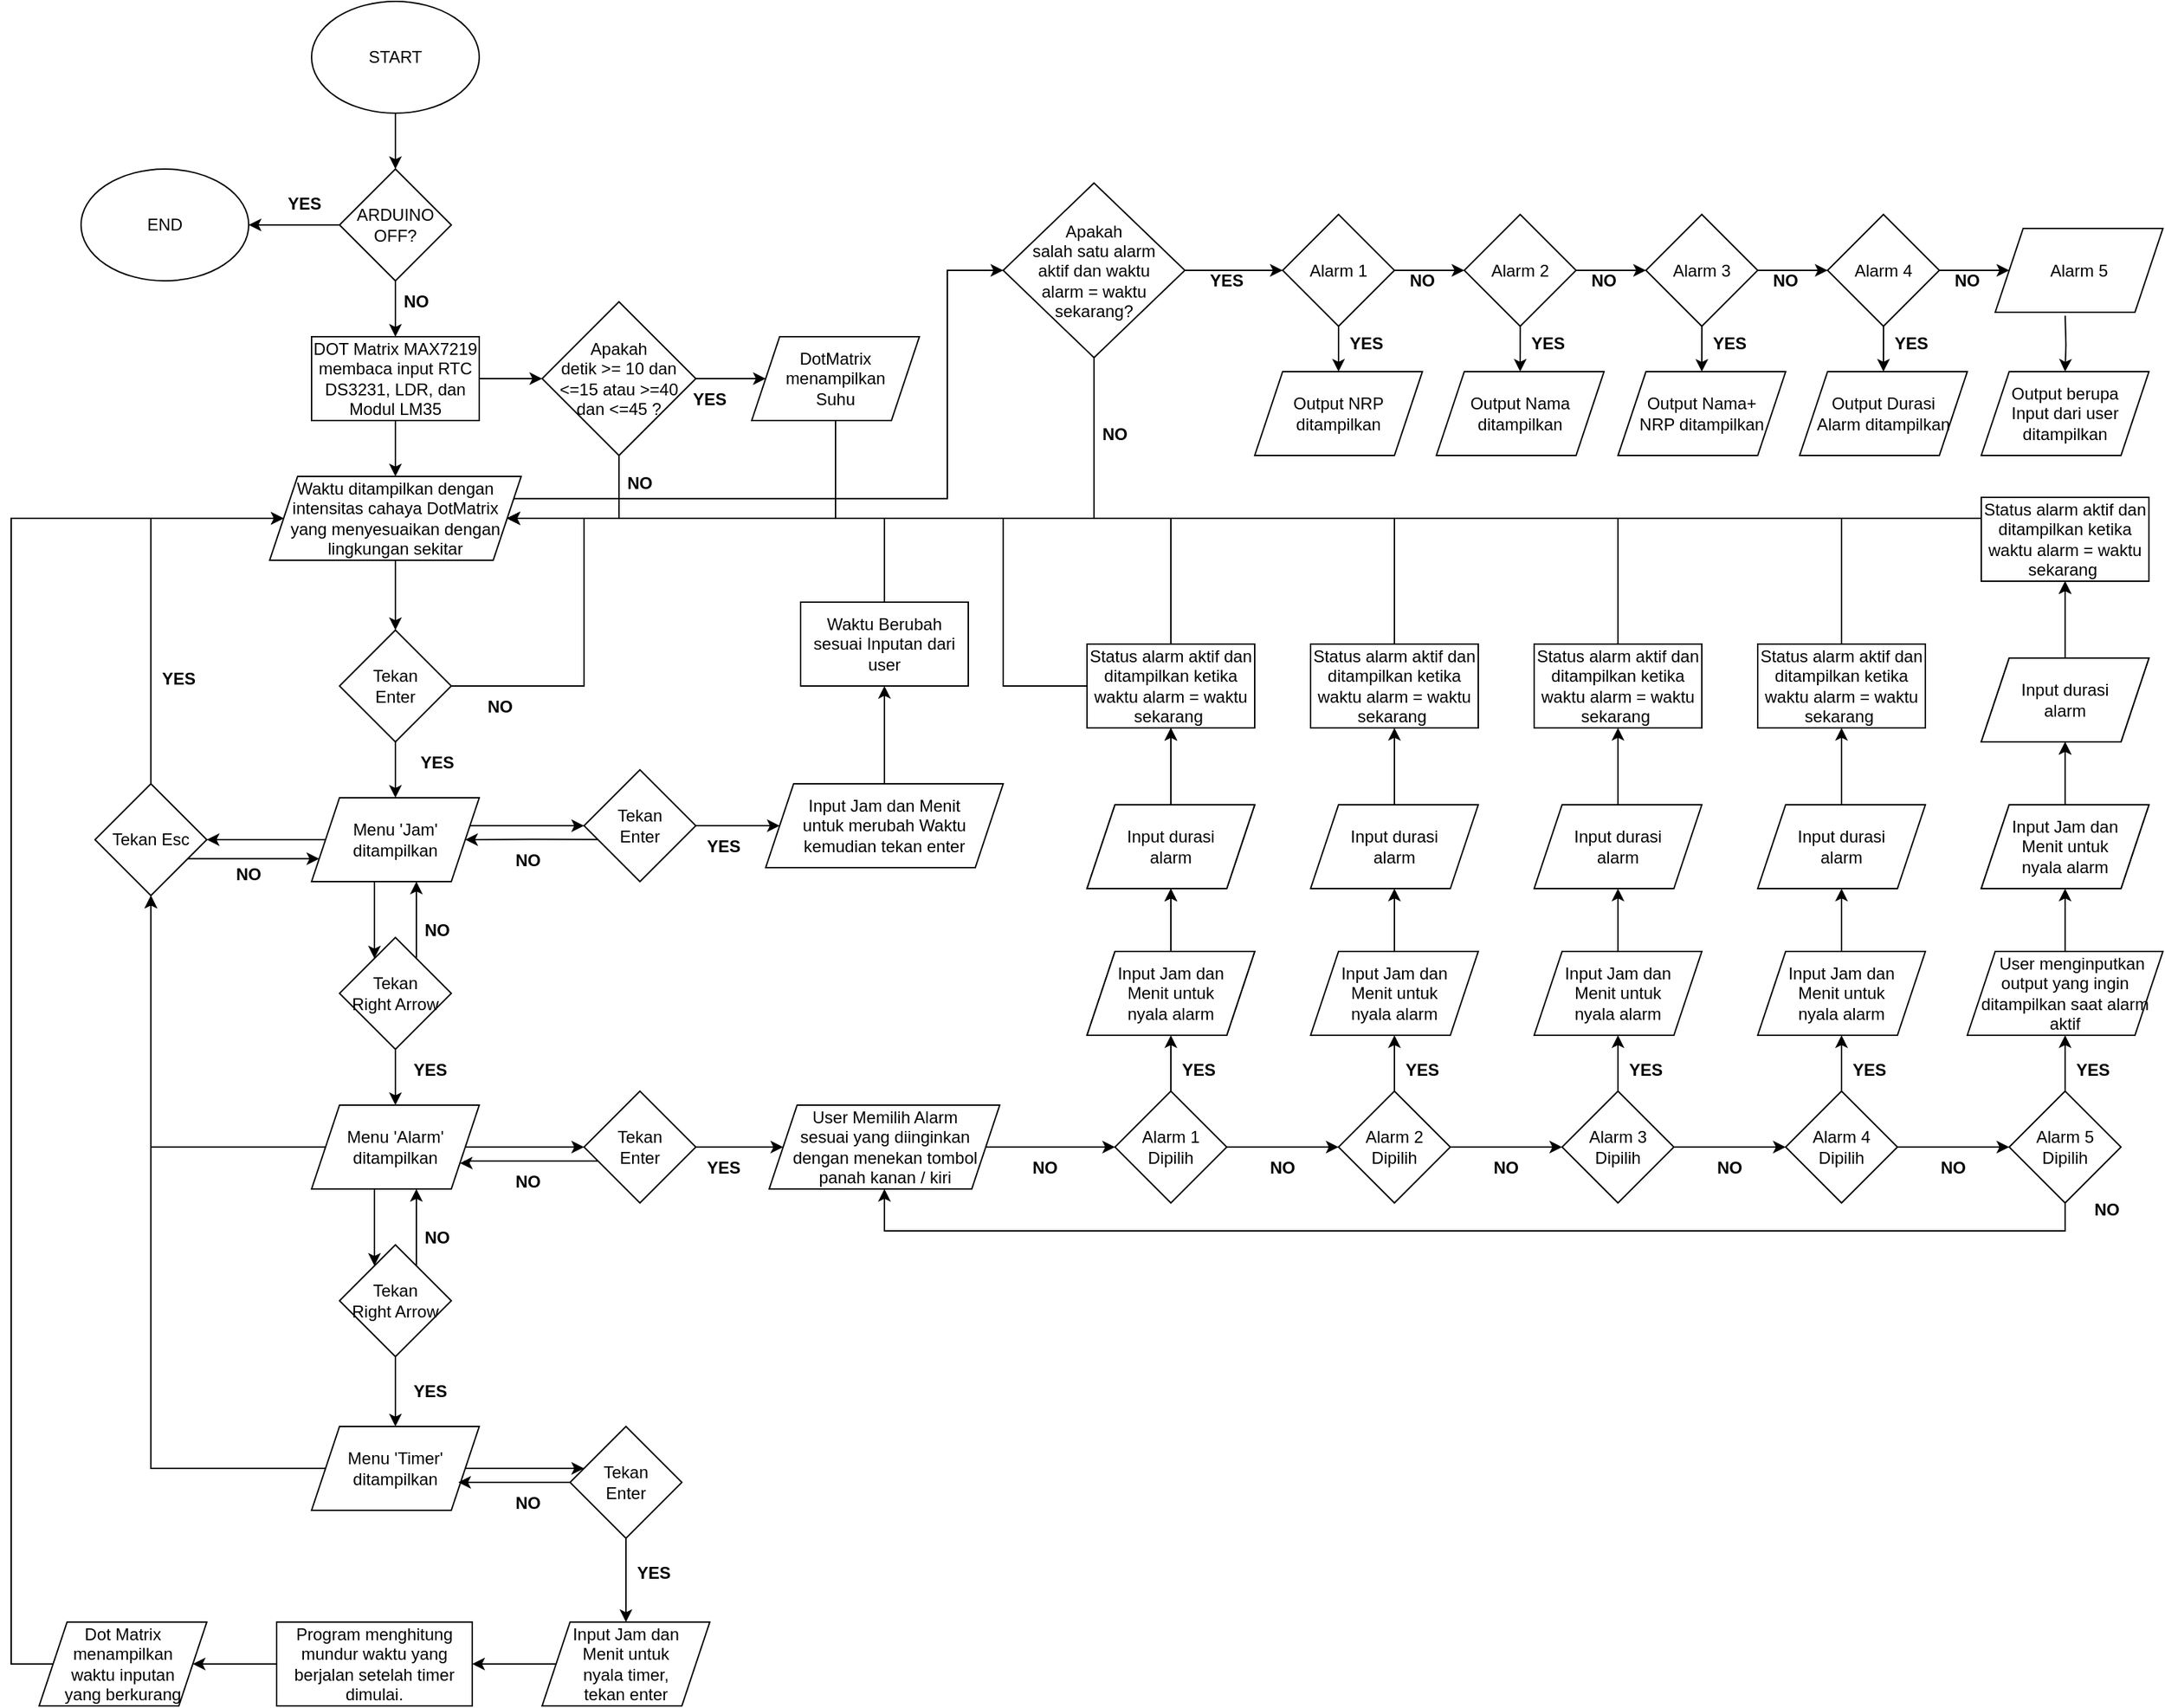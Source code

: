 <mxfile version="17.4.6" type="device"><diagram id="UJN7-KtOxO6ynalGZtd_" name="Page-1"><mxGraphModel dx="2595" dy="1223" grid="1" gridSize="10" guides="1" tooltips="1" connect="1" arrows="1" fold="1" page="1" pageScale="1" pageWidth="850" pageHeight="1100" math="0" shadow="0"><root><mxCell id="0"/><mxCell id="1" parent="0"/><mxCell id="y3eOOSuV0bd5c8UDvbtV-3" style="edgeStyle=orthogonalEdgeStyle;rounded=0;orthogonalLoop=1;jettySize=auto;html=1;" edge="1" parent="1" source="y3eOOSuV0bd5c8UDvbtV-1" target="y3eOOSuV0bd5c8UDvbtV-2"><mxGeometry relative="1" as="geometry"/></mxCell><mxCell id="y3eOOSuV0bd5c8UDvbtV-1" value="START" style="ellipse;whiteSpace=wrap;html=1;" vertex="1" parent="1"><mxGeometry x="365" y="20" width="120" height="80" as="geometry"/></mxCell><mxCell id="y3eOOSuV0bd5c8UDvbtV-5" style="edgeStyle=orthogonalEdgeStyle;rounded=0;orthogonalLoop=1;jettySize=auto;html=1;entryX=1;entryY=0.5;entryDx=0;entryDy=0;" edge="1" parent="1" source="y3eOOSuV0bd5c8UDvbtV-2" target="y3eOOSuV0bd5c8UDvbtV-4"><mxGeometry relative="1" as="geometry"/></mxCell><mxCell id="y3eOOSuV0bd5c8UDvbtV-7" style="edgeStyle=orthogonalEdgeStyle;rounded=0;orthogonalLoop=1;jettySize=auto;html=1;entryX=0.5;entryY=0;entryDx=0;entryDy=0;" edge="1" parent="1" source="y3eOOSuV0bd5c8UDvbtV-2" target="y3eOOSuV0bd5c8UDvbtV-6"><mxGeometry relative="1" as="geometry"/></mxCell><mxCell id="y3eOOSuV0bd5c8UDvbtV-2" value="ARDUINO OFF?" style="rhombus;whiteSpace=wrap;html=1;" vertex="1" parent="1"><mxGeometry x="385" y="140" width="80" height="80" as="geometry"/></mxCell><mxCell id="y3eOOSuV0bd5c8UDvbtV-4" value="END&lt;br&gt;" style="ellipse;whiteSpace=wrap;html=1;" vertex="1" parent="1"><mxGeometry x="200" y="140" width="120" height="80" as="geometry"/></mxCell><mxCell id="y3eOOSuV0bd5c8UDvbtV-12" style="edgeStyle=orthogonalEdgeStyle;rounded=0;orthogonalLoop=1;jettySize=auto;html=1;entryX=0.5;entryY=0;entryDx=0;entryDy=0;" edge="1" parent="1" source="y3eOOSuV0bd5c8UDvbtV-6" target="y3eOOSuV0bd5c8UDvbtV-11"><mxGeometry relative="1" as="geometry"/></mxCell><mxCell id="y3eOOSuV0bd5c8UDvbtV-204" style="edgeStyle=orthogonalEdgeStyle;rounded=0;orthogonalLoop=1;jettySize=auto;html=1;entryX=0;entryY=0.5;entryDx=0;entryDy=0;" edge="1" parent="1" source="y3eOOSuV0bd5c8UDvbtV-6" target="y3eOOSuV0bd5c8UDvbtV-203"><mxGeometry relative="1" as="geometry"/></mxCell><mxCell id="y3eOOSuV0bd5c8UDvbtV-6" value="DOT Matrix MAX7219 membaca input RTC DS3231, LDR, dan Modul LM35" style="rounded=0;whiteSpace=wrap;html=1;" vertex="1" parent="1"><mxGeometry x="365" y="260" width="120" height="60" as="geometry"/></mxCell><mxCell id="y3eOOSuV0bd5c8UDvbtV-8" value="&lt;b&gt;YES&lt;/b&gt;" style="text;html=1;strokeColor=none;fillColor=none;align=center;verticalAlign=middle;whiteSpace=wrap;rounded=0;" vertex="1" parent="1"><mxGeometry x="330" y="150" width="60" height="30" as="geometry"/></mxCell><mxCell id="y3eOOSuV0bd5c8UDvbtV-9" value="&lt;b&gt;NO&lt;/b&gt;" style="text;html=1;strokeColor=none;fillColor=none;align=center;verticalAlign=middle;whiteSpace=wrap;rounded=0;" vertex="1" parent="1"><mxGeometry x="410" y="220" width="60" height="30" as="geometry"/></mxCell><mxCell id="y3eOOSuV0bd5c8UDvbtV-14" style="edgeStyle=orthogonalEdgeStyle;rounded=0;orthogonalLoop=1;jettySize=auto;html=1;" edge="1" parent="1" source="y3eOOSuV0bd5c8UDvbtV-11" target="y3eOOSuV0bd5c8UDvbtV-13"><mxGeometry relative="1" as="geometry"/></mxCell><mxCell id="y3eOOSuV0bd5c8UDvbtV-268" style="edgeStyle=orthogonalEdgeStyle;rounded=0;orthogonalLoop=1;jettySize=auto;html=1;exitX=1;exitY=0.25;exitDx=0;exitDy=0;entryX=0;entryY=0.5;entryDx=0;entryDy=0;" edge="1" parent="1" source="y3eOOSuV0bd5c8UDvbtV-11" target="y3eOOSuV0bd5c8UDvbtV-256"><mxGeometry relative="1" as="geometry"><Array as="points"><mxPoint x="820" y="376"/><mxPoint x="820" y="212"/></Array></mxGeometry></mxCell><mxCell id="y3eOOSuV0bd5c8UDvbtV-11" value="Waktu ditampilkan dengan intensitas cahaya DotMatrix &lt;br&gt;yang menyesuaikan dengan lingkungan sekitar" style="shape=parallelogram;perimeter=parallelogramPerimeter;whiteSpace=wrap;html=1;fixedSize=1;size=20;" vertex="1" parent="1"><mxGeometry x="335" y="360" width="180" height="60" as="geometry"/></mxCell><mxCell id="y3eOOSuV0bd5c8UDvbtV-19" style="edgeStyle=orthogonalEdgeStyle;rounded=0;orthogonalLoop=1;jettySize=auto;html=1;entryX=0.5;entryY=0;entryDx=0;entryDy=0;" edge="1" parent="1" source="y3eOOSuV0bd5c8UDvbtV-13" target="y3eOOSuV0bd5c8UDvbtV-18"><mxGeometry relative="1" as="geometry"/></mxCell><mxCell id="y3eOOSuV0bd5c8UDvbtV-108" style="edgeStyle=orthogonalEdgeStyle;rounded=0;orthogonalLoop=1;jettySize=auto;html=1;entryX=1;entryY=0.5;entryDx=0;entryDy=0;" edge="1" parent="1" source="y3eOOSuV0bd5c8UDvbtV-13" target="y3eOOSuV0bd5c8UDvbtV-11"><mxGeometry relative="1" as="geometry"><Array as="points"><mxPoint x="560" y="510"/><mxPoint x="560" y="390"/></Array></mxGeometry></mxCell><mxCell id="y3eOOSuV0bd5c8UDvbtV-13" value="Tekan&lt;br&gt;Enter" style="rhombus;whiteSpace=wrap;html=1;" vertex="1" parent="1"><mxGeometry x="385" y="470" width="80" height="80" as="geometry"/></mxCell><mxCell id="y3eOOSuV0bd5c8UDvbtV-17" value="&lt;b&gt;NO&lt;/b&gt;" style="text;html=1;strokeColor=none;fillColor=none;align=center;verticalAlign=middle;whiteSpace=wrap;rounded=0;" vertex="1" parent="1"><mxGeometry x="470" y="510" width="60" height="30" as="geometry"/></mxCell><mxCell id="y3eOOSuV0bd5c8UDvbtV-31" style="edgeStyle=orthogonalEdgeStyle;rounded=0;orthogonalLoop=1;jettySize=auto;html=1;entryX=1;entryY=0.5;entryDx=0;entryDy=0;" edge="1" parent="1" source="y3eOOSuV0bd5c8UDvbtV-18"><mxGeometry relative="1" as="geometry"><mxPoint x="290" y="620" as="targetPoint"/></mxGeometry></mxCell><mxCell id="y3eOOSuV0bd5c8UDvbtV-36" style="edgeStyle=orthogonalEdgeStyle;rounded=0;orthogonalLoop=1;jettySize=auto;html=1;" edge="1" parent="1" source="y3eOOSuV0bd5c8UDvbtV-18" target="y3eOOSuV0bd5c8UDvbtV-35"><mxGeometry relative="1" as="geometry"><Array as="points"><mxPoint x="410" y="660"/><mxPoint x="410" y="660"/></Array></mxGeometry></mxCell><mxCell id="y3eOOSuV0bd5c8UDvbtV-67" style="edgeStyle=orthogonalEdgeStyle;rounded=0;orthogonalLoop=1;jettySize=auto;html=1;entryX=0;entryY=0.5;entryDx=0;entryDy=0;" edge="1" parent="1" source="y3eOOSuV0bd5c8UDvbtV-18" target="y3eOOSuV0bd5c8UDvbtV-80"><mxGeometry relative="1" as="geometry"><mxPoint x="567.6" y="610.16" as="targetPoint"/><Array as="points"><mxPoint x="490" y="610"/><mxPoint x="490" y="610"/></Array></mxGeometry></mxCell><mxCell id="y3eOOSuV0bd5c8UDvbtV-18" value="Menu 'Jam' ditampilkan" style="shape=parallelogram;perimeter=parallelogramPerimeter;whiteSpace=wrap;html=1;fixedSize=1;" vertex="1" parent="1"><mxGeometry x="365" y="590" width="120" height="60" as="geometry"/></mxCell><mxCell id="y3eOOSuV0bd5c8UDvbtV-20" value="&lt;b&gt;YES&lt;/b&gt;" style="text;html=1;strokeColor=none;fillColor=none;align=center;verticalAlign=middle;whiteSpace=wrap;rounded=0;" vertex="1" parent="1"><mxGeometry x="425" y="550" width="60" height="30" as="geometry"/></mxCell><mxCell id="y3eOOSuV0bd5c8UDvbtV-48" style="edgeStyle=orthogonalEdgeStyle;rounded=0;orthogonalLoop=1;jettySize=auto;html=1;exitX=1;exitY=1;exitDx=0;exitDy=0;entryX=0;entryY=0.75;entryDx=0;entryDy=0;" edge="1" parent="1" target="y3eOOSuV0bd5c8UDvbtV-18"><mxGeometry relative="1" as="geometry"><mxPoint x="270" y="640" as="sourcePoint"/><Array as="points"><mxPoint x="270" y="634"/></Array></mxGeometry></mxCell><mxCell id="y3eOOSuV0bd5c8UDvbtV-46" style="edgeStyle=orthogonalEdgeStyle;rounded=0;orthogonalLoop=1;jettySize=auto;html=1;entryX=0.5;entryY=0;entryDx=0;entryDy=0;" edge="1" parent="1" source="y3eOOSuV0bd5c8UDvbtV-35" target="y3eOOSuV0bd5c8UDvbtV-44"><mxGeometry relative="1" as="geometry"/></mxCell><mxCell id="y3eOOSuV0bd5c8UDvbtV-52" style="edgeStyle=orthogonalEdgeStyle;rounded=0;orthogonalLoop=1;jettySize=auto;html=1;" edge="1" parent="1" source="y3eOOSuV0bd5c8UDvbtV-35"><mxGeometry relative="1" as="geometry"><mxPoint x="440" y="650" as="targetPoint"/><Array as="points"><mxPoint x="440" y="650"/></Array></mxGeometry></mxCell><mxCell id="y3eOOSuV0bd5c8UDvbtV-35" value="Tekan&lt;br&gt;Right Arrow" style="rhombus;whiteSpace=wrap;html=1;" vertex="1" parent="1"><mxGeometry x="385" y="690" width="80" height="80" as="geometry"/></mxCell><mxCell id="y3eOOSuV0bd5c8UDvbtV-43" style="edgeStyle=orthogonalEdgeStyle;rounded=0;orthogonalLoop=1;jettySize=auto;html=1;" edge="1" parent="1" source="y3eOOSuV0bd5c8UDvbtV-44" target="y3eOOSuV0bd5c8UDvbtV-45"><mxGeometry relative="1" as="geometry"><Array as="points"><mxPoint x="410" y="890"/><mxPoint x="410" y="890"/></Array></mxGeometry></mxCell><mxCell id="y3eOOSuV0bd5c8UDvbtV-88" style="edgeStyle=orthogonalEdgeStyle;rounded=0;orthogonalLoop=1;jettySize=auto;html=1;entryX=0.5;entryY=1;entryDx=0;entryDy=0;" edge="1" parent="1" source="y3eOOSuV0bd5c8UDvbtV-44" target="y3eOOSuV0bd5c8UDvbtV-79"><mxGeometry relative="1" as="geometry"/></mxCell><mxCell id="y3eOOSuV0bd5c8UDvbtV-91" style="edgeStyle=orthogonalEdgeStyle;rounded=0;orthogonalLoop=1;jettySize=auto;html=1;entryX=0;entryY=0.5;entryDx=0;entryDy=0;" edge="1" parent="1" source="y3eOOSuV0bd5c8UDvbtV-44" target="y3eOOSuV0bd5c8UDvbtV-90"><mxGeometry relative="1" as="geometry"/></mxCell><mxCell id="y3eOOSuV0bd5c8UDvbtV-44" value="Menu 'Alarm' ditampilkan" style="shape=parallelogram;perimeter=parallelogramPerimeter;whiteSpace=wrap;html=1;fixedSize=1;" vertex="1" parent="1"><mxGeometry x="365" y="810" width="120" height="60" as="geometry"/></mxCell><mxCell id="y3eOOSuV0bd5c8UDvbtV-56" style="edgeStyle=orthogonalEdgeStyle;rounded=0;orthogonalLoop=1;jettySize=auto;html=1;" edge="1" parent="1" source="y3eOOSuV0bd5c8UDvbtV-45"><mxGeometry relative="1" as="geometry"><mxPoint x="440" y="870" as="targetPoint"/><Array as="points"><mxPoint x="440" y="870"/></Array></mxGeometry></mxCell><mxCell id="y3eOOSuV0bd5c8UDvbtV-61" style="edgeStyle=orthogonalEdgeStyle;rounded=0;orthogonalLoop=1;jettySize=auto;html=1;entryX=0.5;entryY=0;entryDx=0;entryDy=0;" edge="1" parent="1" source="y3eOOSuV0bd5c8UDvbtV-45" target="y3eOOSuV0bd5c8UDvbtV-60"><mxGeometry relative="1" as="geometry"/></mxCell><mxCell id="y3eOOSuV0bd5c8UDvbtV-45" value="Tekan&lt;br&gt;Right Arrow" style="rhombus;whiteSpace=wrap;html=1;" vertex="1" parent="1"><mxGeometry x="385" y="910" width="80" height="80" as="geometry"/></mxCell><mxCell id="y3eOOSuV0bd5c8UDvbtV-49" value="&lt;b&gt;NO&lt;/b&gt;" style="text;html=1;strokeColor=none;fillColor=none;align=center;verticalAlign=middle;whiteSpace=wrap;rounded=0;" vertex="1" parent="1"><mxGeometry x="290" y="630" width="60" height="30" as="geometry"/></mxCell><mxCell id="y3eOOSuV0bd5c8UDvbtV-53" value="&lt;b&gt;NO&lt;/b&gt;" style="text;html=1;strokeColor=none;fillColor=none;align=center;verticalAlign=middle;whiteSpace=wrap;rounded=0;" vertex="1" parent="1"><mxGeometry x="425" y="670" width="60" height="30" as="geometry"/></mxCell><mxCell id="y3eOOSuV0bd5c8UDvbtV-54" value="&lt;b&gt;YES&lt;/b&gt;" style="text;html=1;strokeColor=none;fillColor=none;align=center;verticalAlign=middle;whiteSpace=wrap;rounded=0;" vertex="1" parent="1"><mxGeometry x="420" y="770" width="60" height="30" as="geometry"/></mxCell><mxCell id="y3eOOSuV0bd5c8UDvbtV-55" value="&lt;b&gt;YES&lt;/b&gt;" style="text;html=1;strokeColor=none;fillColor=none;align=center;verticalAlign=middle;whiteSpace=wrap;rounded=0;" vertex="1" parent="1"><mxGeometry x="420" y="1000" width="60" height="30" as="geometry"/></mxCell><mxCell id="y3eOOSuV0bd5c8UDvbtV-57" value="&lt;b&gt;NO&lt;/b&gt;" style="text;html=1;strokeColor=none;fillColor=none;align=center;verticalAlign=middle;whiteSpace=wrap;rounded=0;" vertex="1" parent="1"><mxGeometry x="425" y="890" width="60" height="30" as="geometry"/></mxCell><mxCell id="y3eOOSuV0bd5c8UDvbtV-89" style="edgeStyle=orthogonalEdgeStyle;rounded=0;orthogonalLoop=1;jettySize=auto;html=1;entryX=0.5;entryY=1;entryDx=0;entryDy=0;" edge="1" parent="1" source="y3eOOSuV0bd5c8UDvbtV-60" target="y3eOOSuV0bd5c8UDvbtV-79"><mxGeometry relative="1" as="geometry"/></mxCell><mxCell id="y3eOOSuV0bd5c8UDvbtV-98" style="edgeStyle=orthogonalEdgeStyle;rounded=0;orthogonalLoop=1;jettySize=auto;html=1;entryX=0;entryY=0.5;entryDx=0;entryDy=0;" edge="1" parent="1" source="y3eOOSuV0bd5c8UDvbtV-60"><mxGeometry relative="1" as="geometry"><mxPoint x="560" y="1070.0" as="targetPoint"/></mxGeometry></mxCell><mxCell id="y3eOOSuV0bd5c8UDvbtV-60" value="Menu 'Timer' ditampilkan" style="shape=parallelogram;perimeter=parallelogramPerimeter;whiteSpace=wrap;html=1;fixedSize=1;" vertex="1" parent="1"><mxGeometry x="365" y="1040" width="120" height="60" as="geometry"/></mxCell><mxCell id="y3eOOSuV0bd5c8UDvbtV-68" style="edgeStyle=orthogonalEdgeStyle;rounded=0;orthogonalLoop=1;jettySize=auto;html=1;entryX=1;entryY=0.5;entryDx=0;entryDy=0;exitX=0.145;exitY=0.623;exitDx=0;exitDy=0;exitPerimeter=0;" edge="1" parent="1" source="y3eOOSuV0bd5c8UDvbtV-80" target="y3eOOSuV0bd5c8UDvbtV-18"><mxGeometry relative="1" as="geometry"><mxPoint x="560" y="620" as="sourcePoint"/></mxGeometry></mxCell><mxCell id="y3eOOSuV0bd5c8UDvbtV-66" value="&lt;b&gt;YES&lt;/b&gt;" style="text;html=1;strokeColor=none;fillColor=none;align=center;verticalAlign=middle;whiteSpace=wrap;rounded=0;" vertex="1" parent="1"><mxGeometry x="630" y="610" width="60" height="30" as="geometry"/></mxCell><mxCell id="y3eOOSuV0bd5c8UDvbtV-76" value="&lt;b&gt;NO&lt;/b&gt;" style="text;html=1;strokeColor=none;fillColor=none;align=center;verticalAlign=middle;whiteSpace=wrap;rounded=0;" vertex="1" parent="1"><mxGeometry x="490" y="620" width="60" height="30" as="geometry"/></mxCell><mxCell id="y3eOOSuV0bd5c8UDvbtV-86" style="edgeStyle=orthogonalEdgeStyle;rounded=0;orthogonalLoop=1;jettySize=auto;html=1;entryX=0;entryY=0.5;entryDx=0;entryDy=0;" edge="1" parent="1" source="y3eOOSuV0bd5c8UDvbtV-79" target="y3eOOSuV0bd5c8UDvbtV-11"><mxGeometry relative="1" as="geometry"><Array as="points"><mxPoint x="250" y="390"/></Array></mxGeometry></mxCell><mxCell id="y3eOOSuV0bd5c8UDvbtV-79" value="Tekan Esc" style="rhombus;whiteSpace=wrap;html=1;" vertex="1" parent="1"><mxGeometry x="210" y="580" width="80" height="80" as="geometry"/></mxCell><mxCell id="y3eOOSuV0bd5c8UDvbtV-82" style="edgeStyle=orthogonalEdgeStyle;rounded=0;orthogonalLoop=1;jettySize=auto;html=1;entryX=0;entryY=0.5;entryDx=0;entryDy=0;" edge="1" parent="1" source="y3eOOSuV0bd5c8UDvbtV-80" target="y3eOOSuV0bd5c8UDvbtV-81"><mxGeometry relative="1" as="geometry"/></mxCell><mxCell id="y3eOOSuV0bd5c8UDvbtV-80" value="Tekan&lt;br&gt;Enter" style="rhombus;whiteSpace=wrap;html=1;" vertex="1" parent="1"><mxGeometry x="560" y="570" width="80" height="80" as="geometry"/></mxCell><mxCell id="y3eOOSuV0bd5c8UDvbtV-106" style="edgeStyle=orthogonalEdgeStyle;rounded=0;orthogonalLoop=1;jettySize=auto;html=1;entryX=0.5;entryY=1;entryDx=0;entryDy=0;" edge="1" parent="1" source="y3eOOSuV0bd5c8UDvbtV-81" target="y3eOOSuV0bd5c8UDvbtV-104"><mxGeometry relative="1" as="geometry"/></mxCell><mxCell id="y3eOOSuV0bd5c8UDvbtV-81" value="Input Jam dan Menit &lt;br&gt;untuk merubah Waktu kemudian tekan enter" style="shape=parallelogram;perimeter=parallelogramPerimeter;whiteSpace=wrap;html=1;fixedSize=1;" vertex="1" parent="1"><mxGeometry x="690" y="580" width="170" height="60" as="geometry"/></mxCell><mxCell id="y3eOOSuV0bd5c8UDvbtV-87" value="&lt;b&gt;YES&lt;/b&gt;" style="text;html=1;strokeColor=none;fillColor=none;align=center;verticalAlign=middle;whiteSpace=wrap;rounded=0;" vertex="1" parent="1"><mxGeometry x="240" y="490" width="60" height="30" as="geometry"/></mxCell><mxCell id="y3eOOSuV0bd5c8UDvbtV-92" style="edgeStyle=orthogonalEdgeStyle;rounded=0;orthogonalLoop=1;jettySize=auto;html=1;entryX=1;entryY=0.75;entryDx=0;entryDy=0;" edge="1" parent="1" source="y3eOOSuV0bd5c8UDvbtV-90" target="y3eOOSuV0bd5c8UDvbtV-44"><mxGeometry relative="1" as="geometry"><Array as="points"><mxPoint x="475" y="850"/><mxPoint x="475" y="852"/></Array></mxGeometry></mxCell><mxCell id="y3eOOSuV0bd5c8UDvbtV-101" style="edgeStyle=orthogonalEdgeStyle;rounded=0;orthogonalLoop=1;jettySize=auto;html=1;entryX=0;entryY=0.5;entryDx=0;entryDy=0;" edge="1" parent="1" source="y3eOOSuV0bd5c8UDvbtV-90" target="y3eOOSuV0bd5c8UDvbtV-100"><mxGeometry relative="1" as="geometry"/></mxCell><mxCell id="y3eOOSuV0bd5c8UDvbtV-90" value="Tekan&lt;br&gt;Enter" style="rhombus;whiteSpace=wrap;html=1;" vertex="1" parent="1"><mxGeometry x="560" y="800" width="80" height="80" as="geometry"/></mxCell><mxCell id="y3eOOSuV0bd5c8UDvbtV-93" value="&lt;b&gt;NO&lt;/b&gt;" style="text;html=1;strokeColor=none;fillColor=none;align=center;verticalAlign=middle;whiteSpace=wrap;rounded=0;" vertex="1" parent="1"><mxGeometry x="490" y="850" width="60" height="30" as="geometry"/></mxCell><mxCell id="y3eOOSuV0bd5c8UDvbtV-94" value="&lt;b&gt;NO&lt;/b&gt;" style="text;html=1;strokeColor=none;fillColor=none;align=center;verticalAlign=middle;whiteSpace=wrap;rounded=0;" vertex="1" parent="1"><mxGeometry x="490" y="1080" width="60" height="30" as="geometry"/></mxCell><mxCell id="y3eOOSuV0bd5c8UDvbtV-99" style="edgeStyle=orthogonalEdgeStyle;rounded=0;orthogonalLoop=1;jettySize=auto;html=1;" edge="1" parent="1"><mxGeometry relative="1" as="geometry"><mxPoint x="570" y="1080.0" as="sourcePoint"/><mxPoint x="470" y="1080" as="targetPoint"/><Array as="points"><mxPoint x="475" y="1080"/></Array></mxGeometry></mxCell><mxCell id="y3eOOSuV0bd5c8UDvbtV-116" style="edgeStyle=orthogonalEdgeStyle;rounded=0;orthogonalLoop=1;jettySize=auto;html=1;entryX=0;entryY=0.5;entryDx=0;entryDy=0;" edge="1" parent="1" source="y3eOOSuV0bd5c8UDvbtV-100" target="y3eOOSuV0bd5c8UDvbtV-109"><mxGeometry relative="1" as="geometry"/></mxCell><mxCell id="y3eOOSuV0bd5c8UDvbtV-100" value="User Memilih Alarm &lt;br&gt;sesuai yang diinginkan dengan menekan tombol panah kanan / kiri" style="shape=parallelogram;perimeter=parallelogramPerimeter;whiteSpace=wrap;html=1;fixedSize=1;" vertex="1" parent="1"><mxGeometry x="692.5" y="810" width="165" height="60" as="geometry"/></mxCell><mxCell id="y3eOOSuV0bd5c8UDvbtV-103" value="&lt;b&gt;YES&lt;/b&gt;" style="text;html=1;strokeColor=none;fillColor=none;align=center;verticalAlign=middle;whiteSpace=wrap;rounded=0;" vertex="1" parent="1"><mxGeometry x="630" y="840" width="60" height="30" as="geometry"/></mxCell><mxCell id="y3eOOSuV0bd5c8UDvbtV-107" style="edgeStyle=orthogonalEdgeStyle;rounded=0;orthogonalLoop=1;jettySize=auto;html=1;entryX=1;entryY=0.5;entryDx=0;entryDy=0;" edge="1" parent="1" source="y3eOOSuV0bd5c8UDvbtV-104" target="y3eOOSuV0bd5c8UDvbtV-11"><mxGeometry relative="1" as="geometry"><mxPoint x="480" y="390" as="targetPoint"/><Array as="points"><mxPoint x="775" y="390"/></Array></mxGeometry></mxCell><mxCell id="y3eOOSuV0bd5c8UDvbtV-104" value="Waktu Berubah sesuai Inputan dari user" style="rounded=0;whiteSpace=wrap;html=1;" vertex="1" parent="1"><mxGeometry x="715" y="450" width="120" height="60" as="geometry"/></mxCell><mxCell id="y3eOOSuV0bd5c8UDvbtV-117" style="edgeStyle=orthogonalEdgeStyle;rounded=0;orthogonalLoop=1;jettySize=auto;html=1;" edge="1" parent="1" source="y3eOOSuV0bd5c8UDvbtV-109" target="y3eOOSuV0bd5c8UDvbtV-112"><mxGeometry relative="1" as="geometry"/></mxCell><mxCell id="y3eOOSuV0bd5c8UDvbtV-136" style="edgeStyle=orthogonalEdgeStyle;rounded=0;orthogonalLoop=1;jettySize=auto;html=1;entryX=0.5;entryY=1;entryDx=0;entryDy=0;" edge="1" parent="1" source="y3eOOSuV0bd5c8UDvbtV-109" target="y3eOOSuV0bd5c8UDvbtV-128"><mxGeometry relative="1" as="geometry"/></mxCell><mxCell id="y3eOOSuV0bd5c8UDvbtV-109" value="Alarm 1 &lt;br&gt;Dipilih" style="rhombus;whiteSpace=wrap;html=1;" vertex="1" parent="1"><mxGeometry x="940" y="800" width="80" height="80" as="geometry"/></mxCell><mxCell id="y3eOOSuV0bd5c8UDvbtV-118" style="edgeStyle=orthogonalEdgeStyle;rounded=0;orthogonalLoop=1;jettySize=auto;html=1;entryX=0;entryY=0.5;entryDx=0;entryDy=0;" edge="1" parent="1" source="y3eOOSuV0bd5c8UDvbtV-112" target="y3eOOSuV0bd5c8UDvbtV-113"><mxGeometry relative="1" as="geometry"/></mxCell><mxCell id="y3eOOSuV0bd5c8UDvbtV-153" style="edgeStyle=orthogonalEdgeStyle;rounded=0;orthogonalLoop=1;jettySize=auto;html=1;" edge="1" parent="1" source="y3eOOSuV0bd5c8UDvbtV-112"><mxGeometry relative="1" as="geometry"><mxPoint x="1140" y="760" as="targetPoint"/></mxGeometry></mxCell><mxCell id="y3eOOSuV0bd5c8UDvbtV-112" value="Alarm 2&lt;br&gt;Dipilih" style="rhombus;whiteSpace=wrap;html=1;" vertex="1" parent="1"><mxGeometry x="1100" y="800" width="80" height="80" as="geometry"/></mxCell><mxCell id="y3eOOSuV0bd5c8UDvbtV-119" style="edgeStyle=orthogonalEdgeStyle;rounded=0;orthogonalLoop=1;jettySize=auto;html=1;entryX=0;entryY=0.5;entryDx=0;entryDy=0;" edge="1" parent="1" source="y3eOOSuV0bd5c8UDvbtV-113" target="y3eOOSuV0bd5c8UDvbtV-114"><mxGeometry relative="1" as="geometry"/></mxCell><mxCell id="y3eOOSuV0bd5c8UDvbtV-176" style="edgeStyle=orthogonalEdgeStyle;rounded=0;orthogonalLoop=1;jettySize=auto;html=1;entryX=0.5;entryY=1;entryDx=0;entryDy=0;" edge="1" parent="1" source="y3eOOSuV0bd5c8UDvbtV-113" target="y3eOOSuV0bd5c8UDvbtV-167"><mxGeometry relative="1" as="geometry"/></mxCell><mxCell id="y3eOOSuV0bd5c8UDvbtV-113" value="Alarm 3&lt;br&gt;Dipilih" style="rhombus;whiteSpace=wrap;html=1;" vertex="1" parent="1"><mxGeometry x="1260" y="800" width="80" height="80" as="geometry"/></mxCell><mxCell id="y3eOOSuV0bd5c8UDvbtV-120" style="edgeStyle=orthogonalEdgeStyle;rounded=0;orthogonalLoop=1;jettySize=auto;html=1;entryX=0;entryY=0.5;entryDx=0;entryDy=0;" edge="1" parent="1" source="y3eOOSuV0bd5c8UDvbtV-114" target="y3eOOSuV0bd5c8UDvbtV-115"><mxGeometry relative="1" as="geometry"/></mxCell><mxCell id="y3eOOSuV0bd5c8UDvbtV-211" style="edgeStyle=orthogonalEdgeStyle;rounded=0;orthogonalLoop=1;jettySize=auto;html=1;" edge="1" parent="1" source="y3eOOSuV0bd5c8UDvbtV-114" target="y3eOOSuV0bd5c8UDvbtV-193"><mxGeometry relative="1" as="geometry"/></mxCell><mxCell id="y3eOOSuV0bd5c8UDvbtV-114" value="Alarm 4&lt;br&gt;Dipilih" style="rhombus;whiteSpace=wrap;html=1;" vertex="1" parent="1"><mxGeometry x="1420" y="800" width="80" height="80" as="geometry"/></mxCell><mxCell id="y3eOOSuV0bd5c8UDvbtV-121" style="edgeStyle=orthogonalEdgeStyle;rounded=0;orthogonalLoop=1;jettySize=auto;html=1;entryX=0.5;entryY=1;entryDx=0;entryDy=0;" edge="1" parent="1" source="y3eOOSuV0bd5c8UDvbtV-115" target="y3eOOSuV0bd5c8UDvbtV-100"><mxGeometry relative="1" as="geometry"><Array as="points"><mxPoint x="1620" y="900"/><mxPoint x="775" y="900"/></Array></mxGeometry></mxCell><mxCell id="y3eOOSuV0bd5c8UDvbtV-227" style="edgeStyle=orthogonalEdgeStyle;rounded=0;orthogonalLoop=1;jettySize=auto;html=1;" edge="1" parent="1" source="y3eOOSuV0bd5c8UDvbtV-115" target="y3eOOSuV0bd5c8UDvbtV-226"><mxGeometry relative="1" as="geometry"/></mxCell><mxCell id="y3eOOSuV0bd5c8UDvbtV-115" value="Alarm 5&lt;br&gt;Dipilih" style="rhombus;whiteSpace=wrap;html=1;" vertex="1" parent="1"><mxGeometry x="1580" y="800" width="80" height="80" as="geometry"/></mxCell><mxCell id="y3eOOSuV0bd5c8UDvbtV-122" value="&lt;b&gt;NO&lt;/b&gt;" style="text;html=1;strokeColor=none;fillColor=none;align=center;verticalAlign=middle;whiteSpace=wrap;rounded=0;" vertex="1" parent="1"><mxGeometry x="860" y="840" width="60" height="30" as="geometry"/></mxCell><mxCell id="y3eOOSuV0bd5c8UDvbtV-123" value="&lt;b&gt;NO&lt;/b&gt;" style="text;html=1;strokeColor=none;fillColor=none;align=center;verticalAlign=middle;whiteSpace=wrap;rounded=0;" vertex="1" parent="1"><mxGeometry x="1030" y="840" width="60" height="30" as="geometry"/></mxCell><mxCell id="y3eOOSuV0bd5c8UDvbtV-124" value="&lt;b&gt;NO&lt;/b&gt;" style="text;html=1;strokeColor=none;fillColor=none;align=center;verticalAlign=middle;whiteSpace=wrap;rounded=0;" vertex="1" parent="1"><mxGeometry x="1190" y="840" width="60" height="30" as="geometry"/></mxCell><mxCell id="y3eOOSuV0bd5c8UDvbtV-125" value="&lt;b&gt;NO&lt;/b&gt;" style="text;html=1;strokeColor=none;fillColor=none;align=center;verticalAlign=middle;whiteSpace=wrap;rounded=0;" vertex="1" parent="1"><mxGeometry x="1350" y="840" width="60" height="30" as="geometry"/></mxCell><mxCell id="y3eOOSuV0bd5c8UDvbtV-126" value="&lt;b&gt;NO&lt;/b&gt;" style="text;html=1;strokeColor=none;fillColor=none;align=center;verticalAlign=middle;whiteSpace=wrap;rounded=0;" vertex="1" parent="1"><mxGeometry x="1510" y="840" width="60" height="30" as="geometry"/></mxCell><mxCell id="y3eOOSuV0bd5c8UDvbtV-127" value="&lt;b&gt;NO&lt;/b&gt;" style="text;html=1;strokeColor=none;fillColor=none;align=center;verticalAlign=middle;whiteSpace=wrap;rounded=0;" vertex="1" parent="1"><mxGeometry x="1620" y="870" width="60" height="30" as="geometry"/></mxCell><mxCell id="y3eOOSuV0bd5c8UDvbtV-137" style="edgeStyle=orthogonalEdgeStyle;rounded=0;orthogonalLoop=1;jettySize=auto;html=1;entryX=0.5;entryY=1;entryDx=0;entryDy=0;" edge="1" parent="1" source="y3eOOSuV0bd5c8UDvbtV-128" target="y3eOOSuV0bd5c8UDvbtV-132"><mxGeometry relative="1" as="geometry"/></mxCell><mxCell id="y3eOOSuV0bd5c8UDvbtV-128" value="Input Jam dan &lt;br&gt;Menit untuk &lt;br&gt;nyala alarm" style="shape=parallelogram;perimeter=parallelogramPerimeter;whiteSpace=wrap;html=1;fixedSize=1;" vertex="1" parent="1"><mxGeometry x="920" y="700" width="120" height="60" as="geometry"/></mxCell><mxCell id="y3eOOSuV0bd5c8UDvbtV-138" value="" style="edgeStyle=orthogonalEdgeStyle;rounded=0;orthogonalLoop=1;jettySize=auto;html=1;" edge="1" parent="1" source="y3eOOSuV0bd5c8UDvbtV-132" target="y3eOOSuV0bd5c8UDvbtV-133"><mxGeometry relative="1" as="geometry"><Array as="points"><mxPoint x="980" y="530"/><mxPoint x="980" y="530"/></Array></mxGeometry></mxCell><mxCell id="y3eOOSuV0bd5c8UDvbtV-132" value="Input durasi &lt;br&gt;alarm menyala" style="shape=parallelogram;perimeter=parallelogramPerimeter;whiteSpace=wrap;html=1;fixedSize=1;" vertex="1" parent="1"><mxGeometry x="920" y="595" width="120" height="60" as="geometry"/></mxCell><mxCell id="y3eOOSuV0bd5c8UDvbtV-133" value="Program menyocokkan waktu alarm dengan waktu yang sebenarnya" style="rounded=0;whiteSpace=wrap;html=1;" vertex="1" parent="1"><mxGeometry x="920" y="480" width="120" height="60" as="geometry"/></mxCell><mxCell id="y3eOOSuV0bd5c8UDvbtV-158" style="edgeStyle=orthogonalEdgeStyle;rounded=0;orthogonalLoop=1;jettySize=auto;html=1;entryX=0.5;entryY=1;entryDx=0;entryDy=0;" edge="1" parent="1" source="y3eOOSuV0bd5c8UDvbtV-159" target="y3eOOSuV0bd5c8UDvbtV-161"><mxGeometry relative="1" as="geometry"/></mxCell><mxCell id="y3eOOSuV0bd5c8UDvbtV-159" value="Input Jam dan &lt;br&gt;Menit untuk &lt;br&gt;nyala alarm" style="shape=parallelogram;perimeter=parallelogramPerimeter;whiteSpace=wrap;html=1;fixedSize=1;" vertex="1" parent="1"><mxGeometry x="1080" y="700" width="120" height="60" as="geometry"/></mxCell><mxCell id="y3eOOSuV0bd5c8UDvbtV-160" value="" style="edgeStyle=orthogonalEdgeStyle;rounded=0;orthogonalLoop=1;jettySize=auto;html=1;" edge="1" parent="1" source="y3eOOSuV0bd5c8UDvbtV-161" target="y3eOOSuV0bd5c8UDvbtV-163"><mxGeometry relative="1" as="geometry"><Array as="points"><mxPoint x="1140" y="530"/><mxPoint x="1140" y="530"/></Array></mxGeometry></mxCell><mxCell id="y3eOOSuV0bd5c8UDvbtV-161" value="Input durasi &lt;br&gt;alarm" style="shape=parallelogram;perimeter=parallelogramPerimeter;whiteSpace=wrap;html=1;fixedSize=1;" vertex="1" parent="1"><mxGeometry x="1080" y="595" width="120" height="60" as="geometry"/></mxCell><mxCell id="y3eOOSuV0bd5c8UDvbtV-275" style="edgeStyle=orthogonalEdgeStyle;rounded=0;orthogonalLoop=1;jettySize=auto;html=1;entryX=1;entryY=0.5;entryDx=0;entryDy=0;" edge="1" parent="1" source="y3eOOSuV0bd5c8UDvbtV-163" target="y3eOOSuV0bd5c8UDvbtV-11"><mxGeometry relative="1" as="geometry"><Array as="points"><mxPoint x="1140" y="390"/></Array></mxGeometry></mxCell><mxCell id="y3eOOSuV0bd5c8UDvbtV-163" value="Status alarm aktif dan ditampilkan ketika waktu alarm = waktu sekarang&amp;nbsp;" style="rounded=0;whiteSpace=wrap;html=1;" vertex="1" parent="1"><mxGeometry x="1080" y="480" width="120" height="60" as="geometry"/></mxCell><mxCell id="y3eOOSuV0bd5c8UDvbtV-166" style="edgeStyle=orthogonalEdgeStyle;rounded=0;orthogonalLoop=1;jettySize=auto;html=1;entryX=0.5;entryY=1;entryDx=0;entryDy=0;" edge="1" parent="1" source="y3eOOSuV0bd5c8UDvbtV-167" target="y3eOOSuV0bd5c8UDvbtV-169"><mxGeometry relative="1" as="geometry"/></mxCell><mxCell id="y3eOOSuV0bd5c8UDvbtV-167" value="Input Jam dan &lt;br&gt;Menit untuk &lt;br&gt;nyala alarm" style="shape=parallelogram;perimeter=parallelogramPerimeter;whiteSpace=wrap;html=1;fixedSize=1;" vertex="1" parent="1"><mxGeometry x="1240" y="700" width="120" height="60" as="geometry"/></mxCell><mxCell id="y3eOOSuV0bd5c8UDvbtV-168" value="" style="edgeStyle=orthogonalEdgeStyle;rounded=0;orthogonalLoop=1;jettySize=auto;html=1;" edge="1" parent="1" source="y3eOOSuV0bd5c8UDvbtV-169" target="y3eOOSuV0bd5c8UDvbtV-171"><mxGeometry relative="1" as="geometry"><Array as="points"><mxPoint x="1300" y="530"/><mxPoint x="1300" y="530"/></Array></mxGeometry></mxCell><mxCell id="y3eOOSuV0bd5c8UDvbtV-169" value="Input durasi &lt;br&gt;alarm" style="shape=parallelogram;perimeter=parallelogramPerimeter;whiteSpace=wrap;html=1;fixedSize=1;" vertex="1" parent="1"><mxGeometry x="1240" y="595" width="120" height="60" as="geometry"/></mxCell><mxCell id="y3eOOSuV0bd5c8UDvbtV-276" style="edgeStyle=orthogonalEdgeStyle;rounded=0;orthogonalLoop=1;jettySize=auto;html=1;entryX=1;entryY=0.5;entryDx=0;entryDy=0;" edge="1" parent="1" source="y3eOOSuV0bd5c8UDvbtV-171" target="y3eOOSuV0bd5c8UDvbtV-11"><mxGeometry relative="1" as="geometry"><Array as="points"><mxPoint x="1300" y="390"/></Array></mxGeometry></mxCell><mxCell id="y3eOOSuV0bd5c8UDvbtV-171" value="Status alarm aktif dan ditampilkan ketika waktu alarm = waktu sekarang&amp;nbsp;" style="rounded=0;whiteSpace=wrap;html=1;" vertex="1" parent="1"><mxGeometry x="1240" y="480" width="120" height="60" as="geometry"/></mxCell><mxCell id="y3eOOSuV0bd5c8UDvbtV-178" style="edgeStyle=orthogonalEdgeStyle;rounded=0;orthogonalLoop=1;jettySize=auto;html=1;entryX=0.5;entryY=1;entryDx=0;entryDy=0;" edge="1" parent="1" source="y3eOOSuV0bd5c8UDvbtV-179" target="y3eOOSuV0bd5c8UDvbtV-181"><mxGeometry relative="1" as="geometry"/></mxCell><mxCell id="y3eOOSuV0bd5c8UDvbtV-179" value="Input Jam dan &lt;br&gt;Menit untuk &lt;br&gt;nyala alarm" style="shape=parallelogram;perimeter=parallelogramPerimeter;whiteSpace=wrap;html=1;fixedSize=1;" vertex="1" parent="1"><mxGeometry x="920" y="700" width="120" height="60" as="geometry"/></mxCell><mxCell id="y3eOOSuV0bd5c8UDvbtV-180" value="" style="edgeStyle=orthogonalEdgeStyle;rounded=0;orthogonalLoop=1;jettySize=auto;html=1;" edge="1" parent="1" source="y3eOOSuV0bd5c8UDvbtV-181" target="y3eOOSuV0bd5c8UDvbtV-183"><mxGeometry relative="1" as="geometry"><Array as="points"><mxPoint x="980" y="530"/><mxPoint x="980" y="530"/></Array></mxGeometry></mxCell><mxCell id="y3eOOSuV0bd5c8UDvbtV-181" value="Input durasi &lt;br&gt;alarm" style="shape=parallelogram;perimeter=parallelogramPerimeter;whiteSpace=wrap;html=1;fixedSize=1;" vertex="1" parent="1"><mxGeometry x="920" y="595" width="120" height="60" as="geometry"/></mxCell><mxCell id="y3eOOSuV0bd5c8UDvbtV-253" style="edgeStyle=orthogonalEdgeStyle;rounded=0;orthogonalLoop=1;jettySize=auto;html=1;entryX=1;entryY=0.5;entryDx=0;entryDy=0;" edge="1" parent="1" source="y3eOOSuV0bd5c8UDvbtV-183" target="y3eOOSuV0bd5c8UDvbtV-11"><mxGeometry relative="1" as="geometry"><Array as="points"><mxPoint x="860" y="510"/><mxPoint x="860" y="390"/></Array></mxGeometry></mxCell><mxCell id="y3eOOSuV0bd5c8UDvbtV-274" style="edgeStyle=orthogonalEdgeStyle;rounded=0;orthogonalLoop=1;jettySize=auto;html=1;entryX=1;entryY=0.5;entryDx=0;entryDy=0;" edge="1" parent="1" source="y3eOOSuV0bd5c8UDvbtV-183" target="y3eOOSuV0bd5c8UDvbtV-11"><mxGeometry relative="1" as="geometry"><Array as="points"><mxPoint x="980" y="390"/></Array></mxGeometry></mxCell><mxCell id="y3eOOSuV0bd5c8UDvbtV-183" value="Status alarm aktif dan ditampilkan ketika waktu alarm = waktu sekarang&amp;nbsp;" style="rounded=0;whiteSpace=wrap;html=1;" vertex="1" parent="1"><mxGeometry x="920" y="480" width="120" height="60" as="geometry"/></mxCell><mxCell id="y3eOOSuV0bd5c8UDvbtV-192" style="edgeStyle=orthogonalEdgeStyle;rounded=0;orthogonalLoop=1;jettySize=auto;html=1;entryX=0.5;entryY=1;entryDx=0;entryDy=0;" edge="1" parent="1" source="y3eOOSuV0bd5c8UDvbtV-193" target="y3eOOSuV0bd5c8UDvbtV-195"><mxGeometry relative="1" as="geometry"/></mxCell><mxCell id="y3eOOSuV0bd5c8UDvbtV-193" value="Input Jam dan &lt;br&gt;Menit untuk &lt;br&gt;nyala alarm" style="shape=parallelogram;perimeter=parallelogramPerimeter;whiteSpace=wrap;html=1;fixedSize=1;" vertex="1" parent="1"><mxGeometry x="1400" y="700" width="120" height="60" as="geometry"/></mxCell><mxCell id="y3eOOSuV0bd5c8UDvbtV-194" value="" style="edgeStyle=orthogonalEdgeStyle;rounded=0;orthogonalLoop=1;jettySize=auto;html=1;" edge="1" parent="1" source="y3eOOSuV0bd5c8UDvbtV-195" target="y3eOOSuV0bd5c8UDvbtV-197"><mxGeometry relative="1" as="geometry"><Array as="points"><mxPoint x="1460" y="530"/><mxPoint x="1460" y="530"/></Array></mxGeometry></mxCell><mxCell id="y3eOOSuV0bd5c8UDvbtV-195" value="Input durasi &lt;br&gt;alarm" style="shape=parallelogram;perimeter=parallelogramPerimeter;whiteSpace=wrap;html=1;fixedSize=1;" vertex="1" parent="1"><mxGeometry x="1400" y="595" width="120" height="60" as="geometry"/></mxCell><mxCell id="y3eOOSuV0bd5c8UDvbtV-277" style="edgeStyle=orthogonalEdgeStyle;rounded=0;orthogonalLoop=1;jettySize=auto;html=1;entryX=1;entryY=0.5;entryDx=0;entryDy=0;" edge="1" parent="1" source="y3eOOSuV0bd5c8UDvbtV-197" target="y3eOOSuV0bd5c8UDvbtV-11"><mxGeometry relative="1" as="geometry"><Array as="points"><mxPoint x="1460" y="390"/></Array></mxGeometry></mxCell><mxCell id="y3eOOSuV0bd5c8UDvbtV-197" value="Status alarm aktif dan ditampilkan ketika waktu alarm = waktu sekarang&amp;nbsp;" style="rounded=0;whiteSpace=wrap;html=1;" vertex="1" parent="1"><mxGeometry x="1400" y="480" width="120" height="60" as="geometry"/></mxCell><mxCell id="y3eOOSuV0bd5c8UDvbtV-208" style="edgeStyle=orthogonalEdgeStyle;rounded=0;orthogonalLoop=1;jettySize=auto;html=1;entryX=0;entryY=0.5;entryDx=0;entryDy=0;" edge="1" parent="1" source="y3eOOSuV0bd5c8UDvbtV-203" target="y3eOOSuV0bd5c8UDvbtV-207"><mxGeometry relative="1" as="geometry"/></mxCell><mxCell id="y3eOOSuV0bd5c8UDvbtV-246" style="edgeStyle=orthogonalEdgeStyle;rounded=0;orthogonalLoop=1;jettySize=auto;html=1;entryX=1;entryY=0.5;entryDx=0;entryDy=0;" edge="1" parent="1" source="y3eOOSuV0bd5c8UDvbtV-203" target="y3eOOSuV0bd5c8UDvbtV-11"><mxGeometry relative="1" as="geometry"><Array as="points"><mxPoint x="585" y="390"/></Array></mxGeometry></mxCell><mxCell id="y3eOOSuV0bd5c8UDvbtV-203" value="Apakah &lt;br&gt;detik &amp;gt;= 10 dan &amp;lt;=15 atau &amp;gt;=40 dan &amp;lt;=45 ?" style="rhombus;whiteSpace=wrap;html=1;" vertex="1" parent="1"><mxGeometry x="530" y="235" width="110" height="110" as="geometry"/></mxCell><mxCell id="y3eOOSuV0bd5c8UDvbtV-206" value="&lt;b&gt;NO&lt;/b&gt;" style="text;html=1;strokeColor=none;fillColor=none;align=center;verticalAlign=middle;whiteSpace=wrap;rounded=0;" vertex="1" parent="1"><mxGeometry x="570" y="350" width="60" height="30" as="geometry"/></mxCell><mxCell id="y3eOOSuV0bd5c8UDvbtV-210" style="edgeStyle=orthogonalEdgeStyle;rounded=0;orthogonalLoop=1;jettySize=auto;html=1;entryX=1;entryY=0.5;entryDx=0;entryDy=0;" edge="1" parent="1" source="y3eOOSuV0bd5c8UDvbtV-207" target="y3eOOSuV0bd5c8UDvbtV-11"><mxGeometry relative="1" as="geometry"><Array as="points"><mxPoint x="740" y="390"/></Array></mxGeometry></mxCell><mxCell id="y3eOOSuV0bd5c8UDvbtV-207" value="DotMatrix menampilkan &lt;br&gt;Suhu" style="shape=parallelogram;perimeter=parallelogramPerimeter;whiteSpace=wrap;html=1;fixedSize=1;" vertex="1" parent="1"><mxGeometry x="680" y="260" width="120" height="60" as="geometry"/></mxCell><mxCell id="y3eOOSuV0bd5c8UDvbtV-209" value="&lt;b&gt;YES&lt;/b&gt;" style="text;html=1;strokeColor=none;fillColor=none;align=center;verticalAlign=middle;whiteSpace=wrap;rounded=0;" vertex="1" parent="1"><mxGeometry x="620" y="290" width="60" height="30" as="geometry"/></mxCell><mxCell id="y3eOOSuV0bd5c8UDvbtV-212" style="edgeStyle=orthogonalEdgeStyle;rounded=0;orthogonalLoop=1;jettySize=auto;html=1;entryX=0.5;entryY=1;entryDx=0;entryDy=0;" edge="1" parent="1" source="y3eOOSuV0bd5c8UDvbtV-213" target="y3eOOSuV0bd5c8UDvbtV-215"><mxGeometry relative="1" as="geometry"/></mxCell><mxCell id="y3eOOSuV0bd5c8UDvbtV-213" value="Input Jam dan &lt;br&gt;Menit untuk &lt;br&gt;nyala alarm" style="shape=parallelogram;perimeter=parallelogramPerimeter;whiteSpace=wrap;html=1;fixedSize=1;" vertex="1" parent="1"><mxGeometry x="1560" y="595" width="120" height="60" as="geometry"/></mxCell><mxCell id="y3eOOSuV0bd5c8UDvbtV-214" value="" style="edgeStyle=orthogonalEdgeStyle;rounded=0;orthogonalLoop=1;jettySize=auto;html=1;" edge="1" parent="1" source="y3eOOSuV0bd5c8UDvbtV-215" target="y3eOOSuV0bd5c8UDvbtV-217"><mxGeometry relative="1" as="geometry"><Array as="points"><mxPoint x="1620" y="425"/><mxPoint x="1620" y="425"/></Array></mxGeometry></mxCell><mxCell id="y3eOOSuV0bd5c8UDvbtV-215" value="Input durasi &lt;br&gt;alarm menyala" style="shape=parallelogram;perimeter=parallelogramPerimeter;whiteSpace=wrap;html=1;fixedSize=1;" vertex="1" parent="1"><mxGeometry x="1560" y="490" width="120" height="60" as="geometry"/></mxCell><mxCell id="y3eOOSuV0bd5c8UDvbtV-217" value="Program menyocokkan waktu alarm dengan waktu yang sebenarnya" style="rounded=0;whiteSpace=wrap;html=1;" vertex="1" parent="1"><mxGeometry x="1560" y="375" width="120" height="60" as="geometry"/></mxCell><mxCell id="y3eOOSuV0bd5c8UDvbtV-219" style="edgeStyle=orthogonalEdgeStyle;rounded=0;orthogonalLoop=1;jettySize=auto;html=1;entryX=0.5;entryY=1;entryDx=0;entryDy=0;" edge="1" parent="1" source="y3eOOSuV0bd5c8UDvbtV-220" target="y3eOOSuV0bd5c8UDvbtV-222"><mxGeometry relative="1" as="geometry"/></mxCell><mxCell id="y3eOOSuV0bd5c8UDvbtV-220" value="Input Jam dan &lt;br&gt;Menit untuk &lt;br&gt;nyala alarm" style="shape=parallelogram;perimeter=parallelogramPerimeter;whiteSpace=wrap;html=1;fixedSize=1;" vertex="1" parent="1"><mxGeometry x="1560" y="595" width="120" height="60" as="geometry"/></mxCell><mxCell id="y3eOOSuV0bd5c8UDvbtV-221" value="" style="edgeStyle=orthogonalEdgeStyle;rounded=0;orthogonalLoop=1;jettySize=auto;html=1;" edge="1" parent="1" source="y3eOOSuV0bd5c8UDvbtV-222" target="y3eOOSuV0bd5c8UDvbtV-224"><mxGeometry relative="1" as="geometry"><Array as="points"><mxPoint x="1620" y="425"/><mxPoint x="1620" y="425"/></Array></mxGeometry></mxCell><mxCell id="y3eOOSuV0bd5c8UDvbtV-222" value="Input durasi &lt;br&gt;alarm" style="shape=parallelogram;perimeter=parallelogramPerimeter;whiteSpace=wrap;html=1;fixedSize=1;" vertex="1" parent="1"><mxGeometry x="1560" y="490" width="120" height="60" as="geometry"/></mxCell><mxCell id="y3eOOSuV0bd5c8UDvbtV-278" style="edgeStyle=orthogonalEdgeStyle;rounded=0;orthogonalLoop=1;jettySize=auto;html=1;entryX=1;entryY=0.5;entryDx=0;entryDy=0;" edge="1" parent="1" source="y3eOOSuV0bd5c8UDvbtV-224" target="y3eOOSuV0bd5c8UDvbtV-11"><mxGeometry relative="1" as="geometry"><Array as="points"><mxPoint x="1300" y="390"/><mxPoint x="1300" y="390"/></Array></mxGeometry></mxCell><mxCell id="y3eOOSuV0bd5c8UDvbtV-224" value="Status alarm aktif dan ditampilkan ketika waktu alarm = waktu sekarang&amp;nbsp;" style="rounded=0;whiteSpace=wrap;html=1;" vertex="1" parent="1"><mxGeometry x="1560" y="375" width="120" height="60" as="geometry"/></mxCell><mxCell id="y3eOOSuV0bd5c8UDvbtV-228" style="edgeStyle=orthogonalEdgeStyle;rounded=0;orthogonalLoop=1;jettySize=auto;html=1;" edge="1" parent="1" source="y3eOOSuV0bd5c8UDvbtV-226" target="y3eOOSuV0bd5c8UDvbtV-220"><mxGeometry relative="1" as="geometry"/></mxCell><mxCell id="y3eOOSuV0bd5c8UDvbtV-226" value="&amp;nbsp; &amp;nbsp;User menginputkan output yang ingin ditampilkan saat alarm aktif" style="shape=parallelogram;perimeter=parallelogramPerimeter;whiteSpace=wrap;html=1;fixedSize=1;" vertex="1" parent="1"><mxGeometry x="1550" y="700" width="140" height="60" as="geometry"/></mxCell><mxCell id="y3eOOSuV0bd5c8UDvbtV-244" value="" style="edgeStyle=orthogonalEdgeStyle;rounded=0;orthogonalLoop=1;jettySize=auto;html=1;" edge="1" parent="1" source="y3eOOSuV0bd5c8UDvbtV-231" target="y3eOOSuV0bd5c8UDvbtV-239"><mxGeometry relative="1" as="geometry"><Array as="points"><mxPoint x="470" y="1210"/><mxPoint x="470" y="1210"/></Array></mxGeometry></mxCell><mxCell id="y3eOOSuV0bd5c8UDvbtV-231" value="Input Jam dan &lt;br&gt;Menit untuk &lt;br&gt;nyala timer, &lt;br&gt;tekan enter" style="shape=parallelogram;perimeter=parallelogramPerimeter;whiteSpace=wrap;html=1;fixedSize=1;" vertex="1" parent="1"><mxGeometry x="530" y="1180" width="120" height="60" as="geometry"/></mxCell><mxCell id="y3eOOSuV0bd5c8UDvbtV-236" style="edgeStyle=orthogonalEdgeStyle;rounded=0;orthogonalLoop=1;jettySize=auto;html=1;entryX=0.5;entryY=0;entryDx=0;entryDy=0;" edge="1" parent="1" source="y3eOOSuV0bd5c8UDvbtV-235" target="y3eOOSuV0bd5c8UDvbtV-231"><mxGeometry relative="1" as="geometry"/></mxCell><mxCell id="y3eOOSuV0bd5c8UDvbtV-235" value="Tekan&lt;br&gt;Enter" style="rhombus;whiteSpace=wrap;html=1;" vertex="1" parent="1"><mxGeometry x="550" y="1040" width="80" height="80" as="geometry"/></mxCell><mxCell id="y3eOOSuV0bd5c8UDvbtV-242" style="edgeStyle=orthogonalEdgeStyle;rounded=0;orthogonalLoop=1;jettySize=auto;html=1;entryX=1;entryY=0.5;entryDx=0;entryDy=0;" edge="1" parent="1" source="y3eOOSuV0bd5c8UDvbtV-239" target="y3eOOSuV0bd5c8UDvbtV-241"><mxGeometry relative="1" as="geometry"/></mxCell><mxCell id="y3eOOSuV0bd5c8UDvbtV-239" value="Program menghitung mundur waktu yang berjalan setelah timer dimulai." style="rounded=0;whiteSpace=wrap;html=1;" vertex="1" parent="1"><mxGeometry x="340" y="1180" width="140" height="60" as="geometry"/></mxCell><mxCell id="y3eOOSuV0bd5c8UDvbtV-243" style="edgeStyle=orthogonalEdgeStyle;rounded=0;orthogonalLoop=1;jettySize=auto;html=1;entryX=0;entryY=0.5;entryDx=0;entryDy=0;" edge="1" parent="1" source="y3eOOSuV0bd5c8UDvbtV-241" target="y3eOOSuV0bd5c8UDvbtV-11"><mxGeometry relative="1" as="geometry"><Array as="points"><mxPoint x="150" y="1210"/><mxPoint x="150" y="390"/></Array></mxGeometry></mxCell><mxCell id="y3eOOSuV0bd5c8UDvbtV-241" value="Dot Matrix menampilkan &lt;br&gt;waktu inputan &lt;br&gt;yang berkurang" style="shape=parallelogram;perimeter=parallelogramPerimeter;whiteSpace=wrap;html=1;fixedSize=1;" vertex="1" parent="1"><mxGeometry x="170" y="1180" width="120" height="60" as="geometry"/></mxCell><mxCell id="y3eOOSuV0bd5c8UDvbtV-245" value="&lt;b&gt;YES&lt;/b&gt;" style="text;html=1;strokeColor=none;fillColor=none;align=center;verticalAlign=middle;whiteSpace=wrap;rounded=0;" vertex="1" parent="1"><mxGeometry x="580" y="1130" width="60" height="30" as="geometry"/></mxCell><mxCell id="y3eOOSuV0bd5c8UDvbtV-247" value="&lt;b&gt;YES&lt;/b&gt;" style="text;html=1;strokeColor=none;fillColor=none;align=center;verticalAlign=middle;whiteSpace=wrap;rounded=0;" vertex="1" parent="1"><mxGeometry x="970" y="770" width="60" height="30" as="geometry"/></mxCell><mxCell id="y3eOOSuV0bd5c8UDvbtV-248" value="&lt;b&gt;YES&lt;/b&gt;" style="text;html=1;strokeColor=none;fillColor=none;align=center;verticalAlign=middle;whiteSpace=wrap;rounded=0;" vertex="1" parent="1"><mxGeometry x="1130" y="770" width="60" height="30" as="geometry"/></mxCell><mxCell id="y3eOOSuV0bd5c8UDvbtV-249" value="&lt;b&gt;YES&lt;/b&gt;" style="text;html=1;strokeColor=none;fillColor=none;align=center;verticalAlign=middle;whiteSpace=wrap;rounded=0;" vertex="1" parent="1"><mxGeometry x="1290" y="770" width="60" height="30" as="geometry"/></mxCell><mxCell id="y3eOOSuV0bd5c8UDvbtV-250" value="&lt;b&gt;YES&lt;/b&gt;" style="text;html=1;strokeColor=none;fillColor=none;align=center;verticalAlign=middle;whiteSpace=wrap;rounded=0;" vertex="1" parent="1"><mxGeometry x="1450" y="770" width="60" height="30" as="geometry"/></mxCell><mxCell id="y3eOOSuV0bd5c8UDvbtV-251" value="&lt;b&gt;YES&lt;/b&gt;" style="text;html=1;strokeColor=none;fillColor=none;align=center;verticalAlign=middle;whiteSpace=wrap;rounded=0;" vertex="1" parent="1"><mxGeometry x="1610" y="770" width="60" height="30" as="geometry"/></mxCell><mxCell id="y3eOOSuV0bd5c8UDvbtV-265" style="edgeStyle=orthogonalEdgeStyle;rounded=0;orthogonalLoop=1;jettySize=auto;html=1;entryX=0;entryY=0.5;entryDx=0;entryDy=0;" edge="1" parent="1" source="y3eOOSuV0bd5c8UDvbtV-256"><mxGeometry relative="1" as="geometry"><mxPoint x="1060" y="212.5" as="targetPoint"/></mxGeometry></mxCell><mxCell id="y3eOOSuV0bd5c8UDvbtV-269" style="edgeStyle=orthogonalEdgeStyle;rounded=0;orthogonalLoop=1;jettySize=auto;html=1;entryX=1;entryY=0.5;entryDx=0;entryDy=0;" edge="1" parent="1" source="y3eOOSuV0bd5c8UDvbtV-256" target="y3eOOSuV0bd5c8UDvbtV-11"><mxGeometry relative="1" as="geometry"><Array as="points"><mxPoint x="925" y="390"/></Array></mxGeometry></mxCell><mxCell id="y3eOOSuV0bd5c8UDvbtV-256" value="Apakah &lt;br&gt;salah satu alarm &lt;br&gt;aktif dan waktu &lt;br&gt;alarm = waktu sekarang?" style="rhombus;whiteSpace=wrap;html=1;" vertex="1" parent="1"><mxGeometry x="860" y="150" width="130" height="125" as="geometry"/></mxCell><mxCell id="y3eOOSuV0bd5c8UDvbtV-260" value="&lt;b&gt;YES&lt;/b&gt;" style="text;html=1;strokeColor=none;fillColor=none;align=center;verticalAlign=middle;whiteSpace=wrap;rounded=0;" vertex="1" parent="1"><mxGeometry x="990" y="205" width="60" height="30" as="geometry"/></mxCell><mxCell id="y3eOOSuV0bd5c8UDvbtV-291" style="edgeStyle=orthogonalEdgeStyle;rounded=0;orthogonalLoop=1;jettySize=auto;html=1;entryX=0;entryY=0.5;entryDx=0;entryDy=0;" edge="1" parent="1" source="y3eOOSuV0bd5c8UDvbtV-279" target="y3eOOSuV0bd5c8UDvbtV-290"><mxGeometry relative="1" as="geometry"/></mxCell><mxCell id="y3eOOSuV0bd5c8UDvbtV-279" value="Alarm 4" style="rhombus;whiteSpace=wrap;html=1;" vertex="1" parent="1"><mxGeometry x="1450" y="172.5" width="80" height="80" as="geometry"/></mxCell><mxCell id="y3eOOSuV0bd5c8UDvbtV-287" style="edgeStyle=orthogonalEdgeStyle;rounded=0;orthogonalLoop=1;jettySize=auto;html=1;" edge="1" parent="1" source="y3eOOSuV0bd5c8UDvbtV-281" target="y3eOOSuV0bd5c8UDvbtV-279"><mxGeometry relative="1" as="geometry"/></mxCell><mxCell id="y3eOOSuV0bd5c8UDvbtV-281" value="Alarm 3" style="rhombus;whiteSpace=wrap;html=1;" vertex="1" parent="1"><mxGeometry x="1320" y="172.5" width="80" height="80" as="geometry"/></mxCell><mxCell id="y3eOOSuV0bd5c8UDvbtV-286" style="edgeStyle=orthogonalEdgeStyle;rounded=0;orthogonalLoop=1;jettySize=auto;html=1;" edge="1" parent="1" source="y3eOOSuV0bd5c8UDvbtV-282" target="y3eOOSuV0bd5c8UDvbtV-281"><mxGeometry relative="1" as="geometry"/></mxCell><mxCell id="y3eOOSuV0bd5c8UDvbtV-282" value="Alarm 2" style="rhombus;whiteSpace=wrap;html=1;" vertex="1" parent="1"><mxGeometry x="1190" y="172.5" width="80" height="80" as="geometry"/></mxCell><mxCell id="y3eOOSuV0bd5c8UDvbtV-285" style="edgeStyle=orthogonalEdgeStyle;rounded=0;orthogonalLoop=1;jettySize=auto;html=1;entryX=0;entryY=0.5;entryDx=0;entryDy=0;" edge="1" parent="1" source="y3eOOSuV0bd5c8UDvbtV-283" target="y3eOOSuV0bd5c8UDvbtV-282"><mxGeometry relative="1" as="geometry"/></mxCell><mxCell id="y3eOOSuV0bd5c8UDvbtV-299" style="edgeStyle=orthogonalEdgeStyle;rounded=0;orthogonalLoop=1;jettySize=auto;html=1;entryX=0.5;entryY=0;entryDx=0;entryDy=0;" edge="1" parent="1" source="y3eOOSuV0bd5c8UDvbtV-283" target="y3eOOSuV0bd5c8UDvbtV-297"><mxGeometry relative="1" as="geometry"/></mxCell><mxCell id="y3eOOSuV0bd5c8UDvbtV-283" value="Alarm 1" style="rhombus;whiteSpace=wrap;html=1;" vertex="1" parent="1"><mxGeometry x="1060" y="172.5" width="80" height="80" as="geometry"/></mxCell><mxCell id="y3eOOSuV0bd5c8UDvbtV-290" value="Alarm 5" style="shape=parallelogram;perimeter=parallelogramPerimeter;whiteSpace=wrap;html=1;fixedSize=1;" vertex="1" parent="1"><mxGeometry x="1570" y="182.5" width="120" height="60" as="geometry"/></mxCell><mxCell id="y3eOOSuV0bd5c8UDvbtV-292" value="&lt;b&gt;NO&lt;/b&gt;" style="text;html=1;strokeColor=none;fillColor=none;align=center;verticalAlign=middle;whiteSpace=wrap;rounded=0;" vertex="1" parent="1"><mxGeometry x="1130" y="205" width="60" height="30" as="geometry"/></mxCell><mxCell id="y3eOOSuV0bd5c8UDvbtV-293" value="&lt;b&gt;NO&lt;/b&gt;" style="text;html=1;strokeColor=none;fillColor=none;align=center;verticalAlign=middle;whiteSpace=wrap;rounded=0;" vertex="1" parent="1"><mxGeometry x="1260" y="205" width="60" height="30" as="geometry"/></mxCell><mxCell id="y3eOOSuV0bd5c8UDvbtV-294" value="&lt;b&gt;NO&lt;/b&gt;" style="text;html=1;strokeColor=none;fillColor=none;align=center;verticalAlign=middle;whiteSpace=wrap;rounded=0;" vertex="1" parent="1"><mxGeometry x="1390" y="205" width="60" height="30" as="geometry"/></mxCell><mxCell id="y3eOOSuV0bd5c8UDvbtV-295" value="&lt;b&gt;NO&lt;/b&gt;" style="text;html=1;strokeColor=none;fillColor=none;align=center;verticalAlign=middle;whiteSpace=wrap;rounded=0;" vertex="1" parent="1"><mxGeometry x="1520" y="205" width="60" height="30" as="geometry"/></mxCell><mxCell id="y3eOOSuV0bd5c8UDvbtV-297" value="Output NRP ditampilkan" style="shape=parallelogram;perimeter=parallelogramPerimeter;whiteSpace=wrap;html=1;fixedSize=1;" vertex="1" parent="1"><mxGeometry x="1040" y="285" width="120" height="60" as="geometry"/></mxCell><mxCell id="y3eOOSuV0bd5c8UDvbtV-298" value="&lt;b&gt;NO&lt;/b&gt;" style="text;html=1;strokeColor=none;fillColor=none;align=center;verticalAlign=middle;whiteSpace=wrap;rounded=0;" vertex="1" parent="1"><mxGeometry x="910" y="315" width="60" height="30" as="geometry"/></mxCell><mxCell id="y3eOOSuV0bd5c8UDvbtV-300" style="edgeStyle=orthogonalEdgeStyle;rounded=0;orthogonalLoop=1;jettySize=auto;html=1;entryX=0.5;entryY=0;entryDx=0;entryDy=0;" edge="1" parent="1" target="y3eOOSuV0bd5c8UDvbtV-301"><mxGeometry relative="1" as="geometry"><mxPoint x="1230.059" y="252.441" as="sourcePoint"/></mxGeometry></mxCell><mxCell id="y3eOOSuV0bd5c8UDvbtV-301" value="&lt;span&gt;Output Nama ditampilkan&lt;/span&gt;" style="shape=parallelogram;perimeter=parallelogramPerimeter;whiteSpace=wrap;html=1;fixedSize=1;" vertex="1" parent="1"><mxGeometry x="1170" y="285" width="120" height="60" as="geometry"/></mxCell><mxCell id="y3eOOSuV0bd5c8UDvbtV-302" style="edgeStyle=orthogonalEdgeStyle;rounded=0;orthogonalLoop=1;jettySize=auto;html=1;entryX=0.5;entryY=0;entryDx=0;entryDy=0;" edge="1" parent="1" target="y3eOOSuV0bd5c8UDvbtV-303"><mxGeometry relative="1" as="geometry"><mxPoint x="1360.059" y="252.501" as="sourcePoint"/></mxGeometry></mxCell><mxCell id="y3eOOSuV0bd5c8UDvbtV-303" value="&lt;span&gt;Output Nama+&lt;br&gt;NRP ditampilkan&lt;/span&gt;" style="shape=parallelogram;perimeter=parallelogramPerimeter;whiteSpace=wrap;html=1;fixedSize=1;" vertex="1" parent="1"><mxGeometry x="1300" y="285.06" width="120" height="60" as="geometry"/></mxCell><mxCell id="y3eOOSuV0bd5c8UDvbtV-308" value="&lt;b&gt;YES&lt;/b&gt;" style="text;html=1;strokeColor=none;fillColor=none;align=center;verticalAlign=middle;whiteSpace=wrap;rounded=0;" vertex="1" parent="1"><mxGeometry x="1090" y="250" width="60" height="30" as="geometry"/></mxCell><mxCell id="y3eOOSuV0bd5c8UDvbtV-310" value="&lt;b&gt;YES&lt;/b&gt;" style="text;html=1;strokeColor=none;fillColor=none;align=center;verticalAlign=middle;whiteSpace=wrap;rounded=0;" vertex="1" parent="1"><mxGeometry x="1220" y="250" width="60" height="30" as="geometry"/></mxCell><mxCell id="y3eOOSuV0bd5c8UDvbtV-311" value="&lt;b&gt;YES&lt;/b&gt;" style="text;html=1;strokeColor=none;fillColor=none;align=center;verticalAlign=middle;whiteSpace=wrap;rounded=0;" vertex="1" parent="1"><mxGeometry x="1350" y="250" width="60" height="30" as="geometry"/></mxCell><mxCell id="y3eOOSuV0bd5c8UDvbtV-313" style="edgeStyle=orthogonalEdgeStyle;rounded=0;orthogonalLoop=1;jettySize=auto;html=1;entryX=0.5;entryY=0;entryDx=0;entryDy=0;" edge="1" parent="1" target="y3eOOSuV0bd5c8UDvbtV-314"><mxGeometry relative="1" as="geometry"><mxPoint x="1490.059" y="252.441" as="sourcePoint"/></mxGeometry></mxCell><mxCell id="y3eOOSuV0bd5c8UDvbtV-314" value="Output Durasi &lt;br&gt;Alarm ditampilkan" style="shape=parallelogram;perimeter=parallelogramPerimeter;whiteSpace=wrap;html=1;fixedSize=1;" vertex="1" parent="1"><mxGeometry x="1430" y="285" width="120" height="60" as="geometry"/></mxCell><mxCell id="y3eOOSuV0bd5c8UDvbtV-315" value="&lt;b&gt;YES&lt;/b&gt;" style="text;html=1;strokeColor=none;fillColor=none;align=center;verticalAlign=middle;whiteSpace=wrap;rounded=0;" vertex="1" parent="1"><mxGeometry x="1480" y="250" width="60" height="30" as="geometry"/></mxCell><mxCell id="y3eOOSuV0bd5c8UDvbtV-316" style="edgeStyle=orthogonalEdgeStyle;rounded=0;orthogonalLoop=1;jettySize=auto;html=1;entryX=0.5;entryY=0;entryDx=0;entryDy=0;" edge="1" parent="1" target="y3eOOSuV0bd5c8UDvbtV-317"><mxGeometry relative="1" as="geometry"><mxPoint x="1620.059" y="244.941" as="sourcePoint"/></mxGeometry></mxCell><mxCell id="y3eOOSuV0bd5c8UDvbtV-317" value="Output berupa &lt;br&gt;Input dari user ditampilkan" style="shape=parallelogram;perimeter=parallelogramPerimeter;whiteSpace=wrap;html=1;fixedSize=1;" vertex="1" parent="1"><mxGeometry x="1560" y="285" width="120" height="60" as="geometry"/></mxCell></root></mxGraphModel></diagram></mxfile>